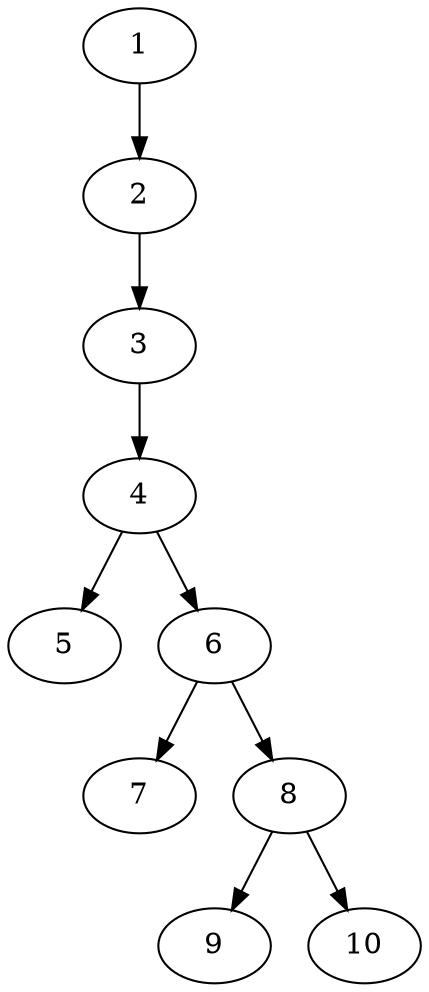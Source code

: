 // DAG (tier=1-easy, mode=compute, n=10, ccr=0.266, fat=0.372, density=0.265, regular=0.620, jump=0.010, mindata=262144, maxdata=2097152)
// DAG automatically generated by daggen at Sun Aug 24 16:33:32 2025
// /home/ermia/Project/Environments/daggen/bin/daggen --dot --ccr 0.266 --fat 0.372 --regular 0.620 --density 0.265 --jump 0.010 --mindata 262144 --maxdata 2097152 -n 10 
digraph G {
  1 [size="1759710742195470336", alpha="0.05", expect_size="879855371097735168"]
  1 -> 2 [size ="11660509052928"]
  2 [size="440311011593788", alpha="0.16", expect_size="220155505796894"]
  2 -> 3 [size ="7412174028800"]
  3 [size="1402039843755655168", alpha="0.16", expect_size="701019921877827584"]
  3 -> 4 [size ="10021442158592"]
  4 [size="9972975147807544", alpha="0.10", expect_size="4986487573903772"]
  4 -> 5 [size ="14242254159872"]
  4 -> 6 [size ="14242254159872"]
  5 [size="3815605540826906624", alpha="0.09", expect_size="1907802770413453312"]
  6 [size="4283605020147974144", alpha="0.14", expect_size="2141802510073987072"]
  6 -> 7 [size ="21100671008768"]
  6 -> 8 [size ="21100671008768"]
  7 [size="693320758304868", alpha="0.01", expect_size="346660379152434"]
  8 [size="14688433957899700", alpha="0.18", expect_size="7344216978949850"]
  8 -> 9 [size ="7146498424832"]
  8 -> 10 [size ="7146498424832"]
  9 [size="7180299593576349696", alpha="0.06", expect_size="3590149796788174848"]
  10 [size="22574966583066624", alpha="0.10", expect_size="11287483291533312"]
}